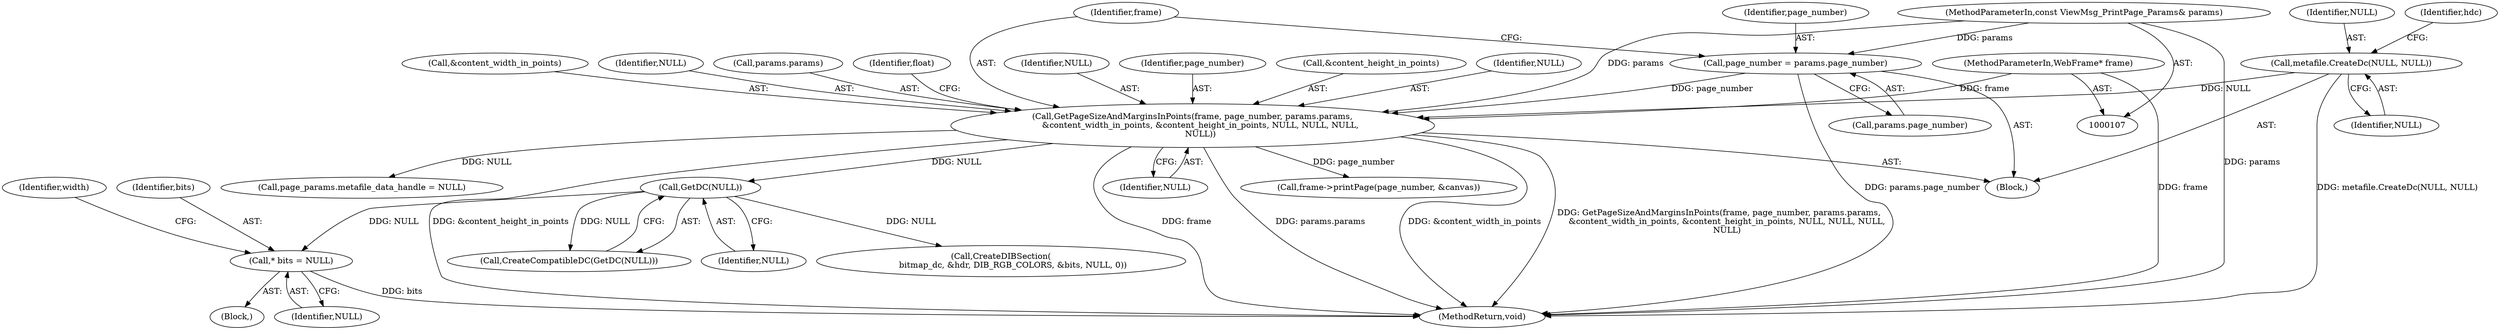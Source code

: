 digraph "0_Chrome_af05a799e3f47331fb27a24a8a56f1b1dd47a9c2_0@pointer" {
"1000294" [label="(Call,* bits = NULL)"];
"1000281" [label="(Call,GetDC(NULL))"];
"1000132" [label="(Call,GetPageSizeAndMarginsInPoints(frame, page_number, params.params,\n      &content_width_in_points, &content_height_in_points, NULL, NULL, NULL,\n      NULL))"];
"1000110" [label="(MethodParameterIn,WebFrame* frame)"];
"1000125" [label="(Call,page_number = params.page_number)"];
"1000108" [label="(MethodParameterIn,const ViewMsg_PrintPage_Params& params)"];
"1000113" [label="(Call,metafile.CreateDc(NULL, NULL))"];
"1000133" [label="(Identifier,frame)"];
"1000294" [label="(Call,* bits = NULL)"];
"1000143" [label="(Identifier,NULL)"];
"1000299" [label="(Identifier,width)"];
"1000114" [label="(Identifier,NULL)"];
"1000280" [label="(Call,CreateCompatibleDC(GetDC(NULL)))"];
"1000134" [label="(Identifier,page_number)"];
"1000118" [label="(Identifier,hdc)"];
"1000295" [label="(Identifier,bits)"];
"1000296" [label="(Identifier,NULL)"];
"1000125" [label="(Call,page_number = params.page_number)"];
"1000115" [label="(Identifier,NULL)"];
"1000140" [label="(Call,&content_height_in_points)"];
"1000142" [label="(Identifier,NULL)"];
"1000110" [label="(MethodParameterIn,WebFrame* frame)"];
"1000187" [label="(Call,frame->printPage(page_number, &canvas))"];
"1000145" [label="(Identifier,NULL)"];
"1000138" [label="(Call,&content_width_in_points)"];
"1000395" [label="(Call,page_params.metafile_data_handle = NULL)"];
"1000108" [label="(MethodParameterIn,const ViewMsg_PrintPage_Params& params)"];
"1000127" [label="(Call,params.page_number)"];
"1000126" [label="(Identifier,page_number)"];
"1000144" [label="(Identifier,NULL)"];
"1000281" [label="(Call,GetDC(NULL))"];
"1000135" [label="(Call,params.params)"];
"1000111" [label="(Block,)"];
"1000282" [label="(Identifier,NULL)"];
"1000113" [label="(Call,metafile.CreateDc(NULL, NULL))"];
"1000132" [label="(Call,GetPageSizeAndMarginsInPoints(frame, page_number, params.params,\n      &content_width_in_points, &content_height_in_points, NULL, NULL, NULL,\n      NULL))"];
"1000511" [label="(MethodReturn,void)"];
"1000308" [label="(Call,CreateDIBSection(\n         bitmap_dc, &hdr, DIB_RGB_COLORS, &bits, NULL, 0))"];
"1000147" [label="(Identifier,float)"];
"1000276" [label="(Block,)"];
"1000294" -> "1000276"  [label="AST: "];
"1000294" -> "1000296"  [label="CFG: "];
"1000295" -> "1000294"  [label="AST: "];
"1000296" -> "1000294"  [label="AST: "];
"1000299" -> "1000294"  [label="CFG: "];
"1000294" -> "1000511"  [label="DDG: bits"];
"1000281" -> "1000294"  [label="DDG: NULL"];
"1000281" -> "1000280"  [label="AST: "];
"1000281" -> "1000282"  [label="CFG: "];
"1000282" -> "1000281"  [label="AST: "];
"1000280" -> "1000281"  [label="CFG: "];
"1000281" -> "1000280"  [label="DDG: NULL"];
"1000132" -> "1000281"  [label="DDG: NULL"];
"1000281" -> "1000308"  [label="DDG: NULL"];
"1000132" -> "1000111"  [label="AST: "];
"1000132" -> "1000145"  [label="CFG: "];
"1000133" -> "1000132"  [label="AST: "];
"1000134" -> "1000132"  [label="AST: "];
"1000135" -> "1000132"  [label="AST: "];
"1000138" -> "1000132"  [label="AST: "];
"1000140" -> "1000132"  [label="AST: "];
"1000142" -> "1000132"  [label="AST: "];
"1000143" -> "1000132"  [label="AST: "];
"1000144" -> "1000132"  [label="AST: "];
"1000145" -> "1000132"  [label="AST: "];
"1000147" -> "1000132"  [label="CFG: "];
"1000132" -> "1000511"  [label="DDG: GetPageSizeAndMarginsInPoints(frame, page_number, params.params,\n      &content_width_in_points, &content_height_in_points, NULL, NULL, NULL,\n      NULL)"];
"1000132" -> "1000511"  [label="DDG: &content_height_in_points"];
"1000132" -> "1000511"  [label="DDG: frame"];
"1000132" -> "1000511"  [label="DDG: params.params"];
"1000132" -> "1000511"  [label="DDG: &content_width_in_points"];
"1000110" -> "1000132"  [label="DDG: frame"];
"1000125" -> "1000132"  [label="DDG: page_number"];
"1000108" -> "1000132"  [label="DDG: params"];
"1000113" -> "1000132"  [label="DDG: NULL"];
"1000132" -> "1000187"  [label="DDG: page_number"];
"1000132" -> "1000395"  [label="DDG: NULL"];
"1000110" -> "1000107"  [label="AST: "];
"1000110" -> "1000511"  [label="DDG: frame"];
"1000125" -> "1000111"  [label="AST: "];
"1000125" -> "1000127"  [label="CFG: "];
"1000126" -> "1000125"  [label="AST: "];
"1000127" -> "1000125"  [label="AST: "];
"1000133" -> "1000125"  [label="CFG: "];
"1000125" -> "1000511"  [label="DDG: params.page_number"];
"1000108" -> "1000125"  [label="DDG: params"];
"1000108" -> "1000107"  [label="AST: "];
"1000108" -> "1000511"  [label="DDG: params"];
"1000113" -> "1000111"  [label="AST: "];
"1000113" -> "1000115"  [label="CFG: "];
"1000114" -> "1000113"  [label="AST: "];
"1000115" -> "1000113"  [label="AST: "];
"1000118" -> "1000113"  [label="CFG: "];
"1000113" -> "1000511"  [label="DDG: metafile.CreateDc(NULL, NULL)"];
}
